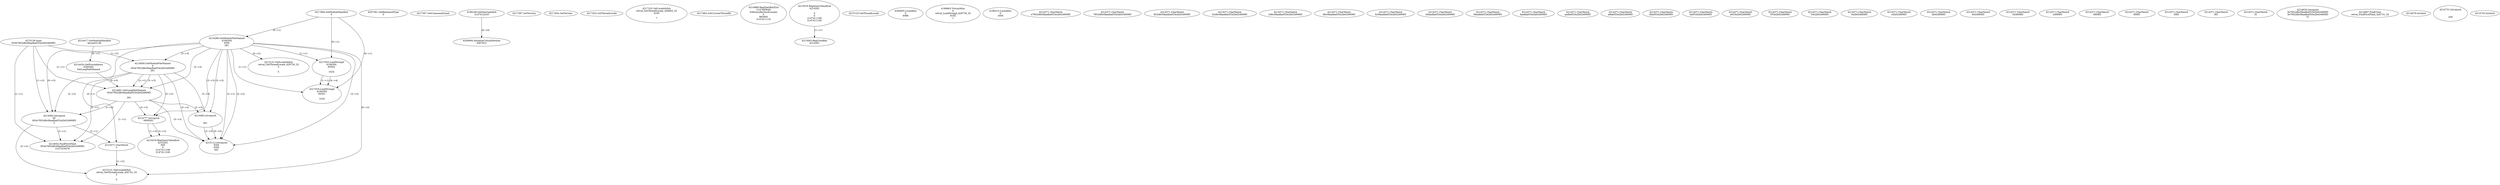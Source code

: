 // Global SCDG with merge call
digraph {
	0 [label="4270136.main
003e7852d8c0faadba053e2b024909f3"]
	1 [label="4217684.GetModuleHandleA
0"]
	2 [label="4207361.GetKeyboardType
0"]
	3 [label="4217367.GetCommandLineA
"]
	4 [label="4199106.GetStartupInfoA
2147412416"]
	5 [label="4217387.GetVersion
"]
	6 [label="4217404.GetVersion
"]
	7 [label="4217432.GetThreadLocale
"]
	8 [label="4217102.GetLocaleInfoA
retval_GetThreadLocale_426693_32
4100

7"]
	9 [label="4217464.GetCurrentThreadId
"]
	10 [label="4214286.GetModuleFileNameA
4194304
PZM
261"]
	1 -> 10 [label="(0-->1)"]
	11 [label="4214856.GetModuleFileNameA
0
003e7852d8c0faadba053e2b024909f3
261"]
	0 -> 11 [label="(1-->2)"]
	10 -> 11 [label="(3-->3)"]
	12 [label="4214886.RegOpenKeyExA
2147483649
Software\Borland\Locales
0
983065
2147411116"]
	13 [label="4214417.GetModuleHandleA
kernel32.dll"]
	14 [label="4214434.GetProcAddress
6295592
GetLongPathNameA"]
	13 -> 14 [label="(0-->1)"]
	15 [label="4214461.GetLongPathNameA
003e7852d8c0faadba053e2b024909f3

261"]
	0 -> 15 [label="(1-->1)"]
	11 -> 15 [label="(2-->1)"]
	10 -> 15 [label="(3-->3)"]
	11 -> 15 [label="(3-->3)"]
	14 -> 15 [label="(0-->0)"]
	16 [label="4214482.lstrcpynA


261"]
	10 -> 16 [label="(3-->3)"]
	11 -> 16 [label="(3-->3)"]
	15 -> 16 [label="(3-->3)"]
	17 [label="4215019.RegQueryValueExA
4214291

0
0
2147411106
2147411100"]
	18 [label="4215083.RegCloseKey
4214291"]
	17 -> 18 [label="(1-->1)"]
	19 [label="4215112.lstrcpynA
PZM
PZM
261"]
	10 -> 19 [label="(2-->1)"]
	10 -> 19 [label="(2-->2)"]
	10 -> 19 [label="(3-->3)"]
	11 -> 19 [label="(3-->3)"]
	15 -> 19 [label="(3-->3)"]
	16 -> 19 [label="(3-->3)"]
	16 -> 19 [label="(0-->0)"]
	20 [label="4215125.GetThreadLocale
"]
	21 [label="4215131.GetLocaleInfoA
retval_GetThreadLocale_426720_32
3

5"]
	10 -> 21 [label="(0-->2)"]
	22 [label="4217025.LoadStringA
4194304
65502

1024"]
	1 -> 22 [label="(0-->1)"]
	10 -> 22 [label="(1-->1)"]
	23 [label="4217025.LoadStringA
4194304
65501

1024"]
	1 -> 23 [label="(0-->1)"]
	10 -> 23 [label="(1-->1)"]
	22 -> 23 [label="(1-->1)"]
	22 -> 23 [label="(4-->4)"]
	24 [label="4200894.InitializeCriticalSection
4367812"]
	4 -> 24 [label="(0-->0)"]
	25 [label="4200955.LocalAlloc
0
4088"]
	26 [label="4199663.VirtualAlloc
0
retval_LoadStringA_426730_32
8192
1"]
	27 [label="4199215.LocalAlloc
0
1604"]
	28 [label="4214582.lstrcpynA
00
003e7852d8c0faadba053e2b024909f3
3"]
	0 -> 28 [label="(1-->2)"]
	11 -> 28 [label="(2-->2)"]
	15 -> 28 [label="(1-->2)"]
	10 -> 28 [label="(0-->3)"]
	29 [label="4214371.CharNextA
e7852d8c0faadba053e2b024909f3"]
	30 [label="4214371.CharNextA
7852d8c0faadba053e2b024909f3"]
	31 [label="4214371.CharNextA
852d8c0faadba053e2b024909f3"]
	32 [label="4214371.CharNextA
52d8c0faadba053e2b024909f3"]
	33 [label="4214371.CharNextA
2d8c0faadba053e2b024909f3"]
	34 [label="4214371.CharNextA
d8c0faadba053e2b024909f3"]
	35 [label="4214371.CharNextA
8c0faadba053e2b024909f3"]
	36 [label="4214371.CharNextA
c0faadba053e2b024909f3"]
	37 [label="4214371.CharNextA
0faadba053e2b024909f3"]
	38 [label="4214371.CharNextA
faadba053e2b024909f3"]
	39 [label="4214371.CharNextA
aadba053e2b024909f3"]
	40 [label="4214371.CharNextA
adba053e2b024909f3"]
	41 [label="4214371.CharNextA
dba053e2b024909f3"]
	42 [label="4214371.CharNextA
ba053e2b024909f3"]
	43 [label="4214371.CharNextA
a053e2b024909f3"]
	44 [label="4214371.CharNextA
053e2b024909f3"]
	45 [label="4214371.CharNextA
53e2b024909f3"]
	46 [label="4214371.CharNextA
3e2b024909f3"]
	47 [label="4214371.CharNextA
e2b024909f3"]
	48 [label="4214371.CharNextA
2b024909f3"]
	49 [label="4214371.CharNextA
b024909f3"]
	50 [label="4214371.CharNextA
024909f3"]
	51 [label="4214371.CharNextA
24909f3"]
	52 [label="4214371.CharNextA
4909f3"]
	53 [label="4214371.CharNextA
909f3"]
	54 [label="4214371.CharNextA
09f3"]
	55 [label="4214371.CharNextA
9f3"]
	56 [label="4214371.CharNextA
f3"]
	57 [label="4214371.CharNextA
3"]
	10 -> 57 [label="(0-->1)"]
	28 -> 57 [label="(3-->1)"]
	58 [label="4214635.lstrcpynA
3e7852d8c0faadba053e2b024909f3
3e7852d8c0faadba053e2b024909f3
31"]
	59 [label="4214654.FindFirstFileA
003e7852d8c0faadba053e2b024909f3
2147410478"]
	0 -> 59 [label="(1-->1)"]
	11 -> 59 [label="(2-->1)"]
	15 -> 59 [label="(1-->1)"]
	28 -> 59 [label="(2-->1)"]
	60 [label="4214667.FindClose
retval_FindFirstFileA_426731_32"]
	61 [label="4214679.lstrlenA
"]
	62 [label="4214731.lstrcpynA


258"]
	63 [label="4214743.lstrlenA
"]
	64 [label="4214777.lstrcpynA
00\
00\
261"]
	10 -> 64 [label="(3-->3)"]
	11 -> 64 [label="(3-->3)"]
	15 -> 64 [label="(3-->3)"]
	65 [label="4215019.RegQueryValueExA
4214291
00\
0
0
2147411106
2147411100"]
	64 -> 65 [label="(1-->2)"]
	64 -> 65 [label="(2-->2)"]
	66 [label="4215131.GetLocaleInfoA
retval_GetThreadLocale_426741_32
3

5"]
	10 -> 66 [label="(0-->2)"]
	28 -> 66 [label="(3-->2)"]
	57 -> 66 [label="(1-->2)"]
}
